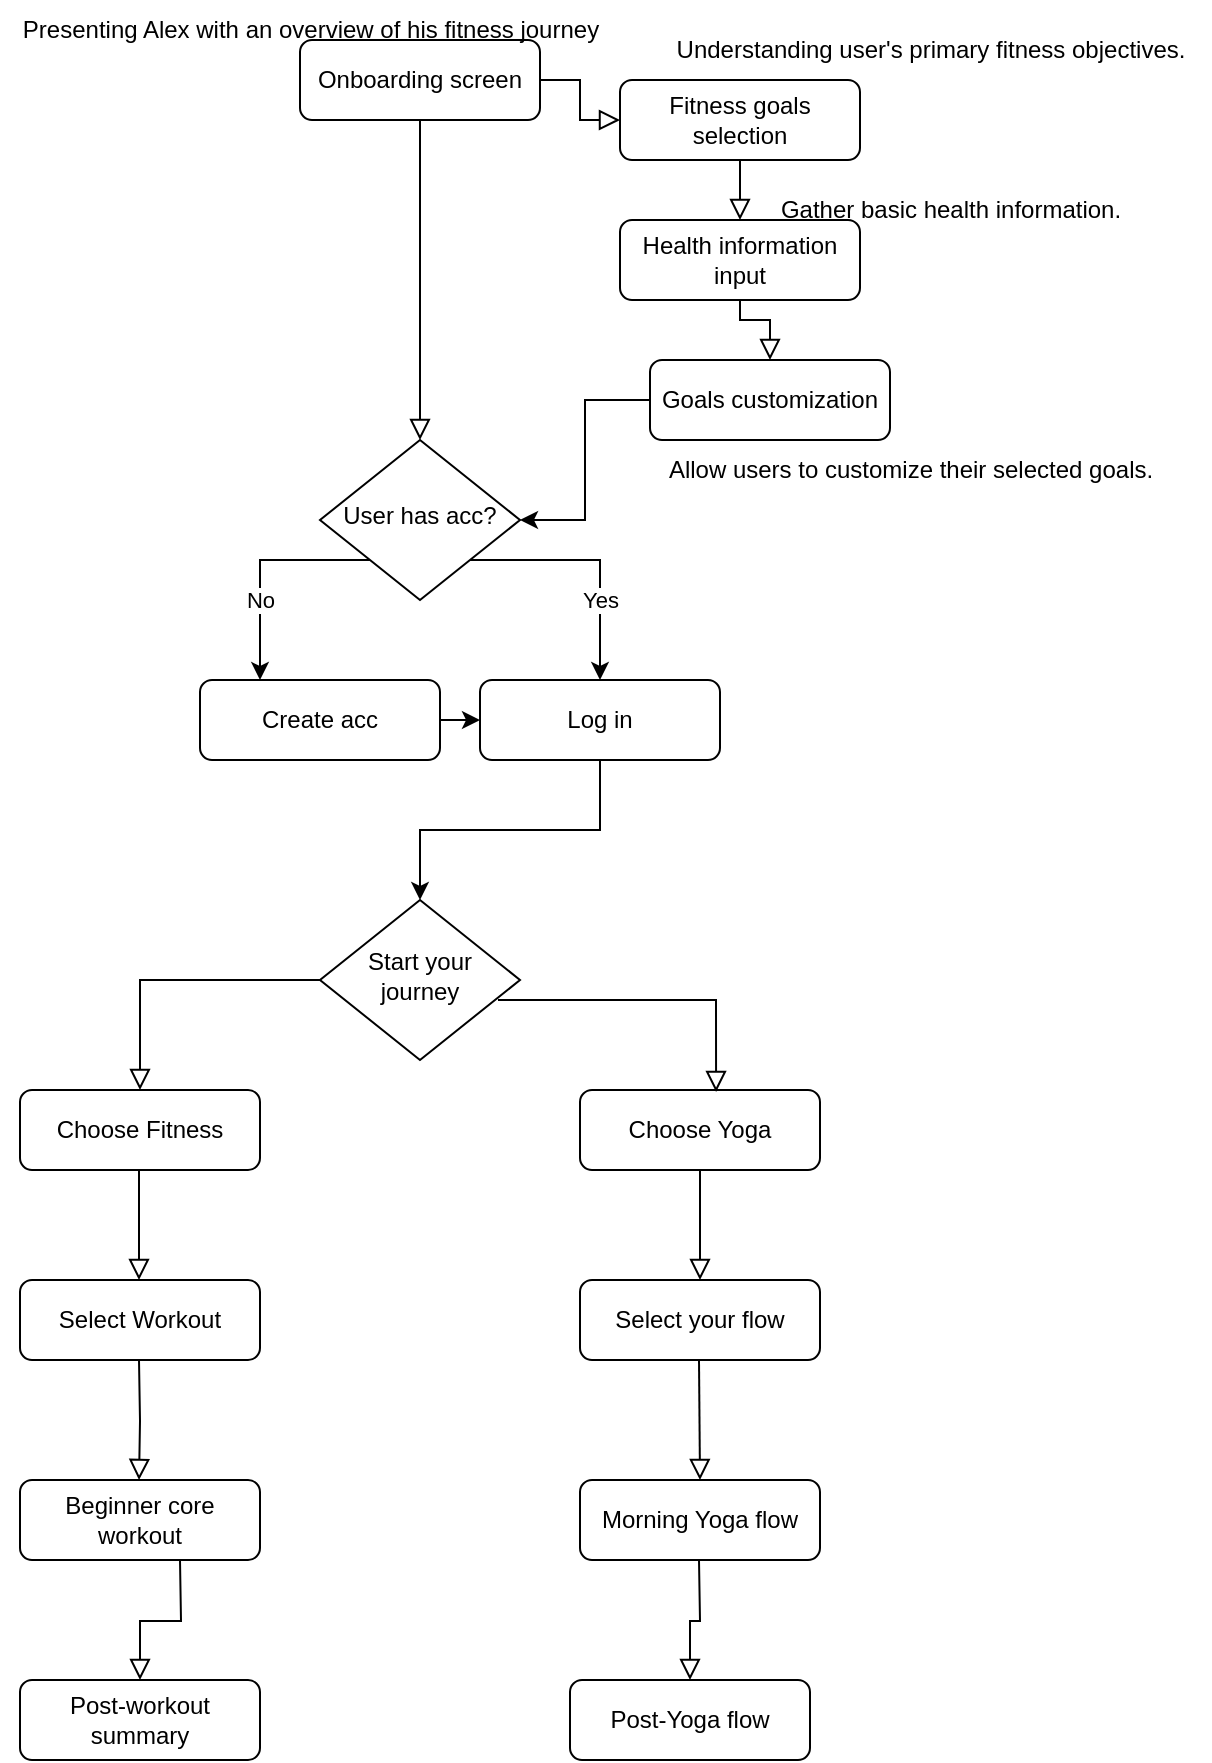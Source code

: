 <mxfile version="23.1.1" type="github">
  <diagram id="C5RBs43oDa-KdzZeNtuy" name="Page-1">
    <mxGraphModel dx="2096" dy="921" grid="1" gridSize="10" guides="1" tooltips="1" connect="1" arrows="1" fold="1" page="1" pageScale="1" pageWidth="827" pageHeight="1169" math="0" shadow="0">
      <root>
        <mxCell id="WIyWlLk6GJQsqaUBKTNV-0" />
        <mxCell id="WIyWlLk6GJQsqaUBKTNV-1" parent="WIyWlLk6GJQsqaUBKTNV-0" />
        <mxCell id="WIyWlLk6GJQsqaUBKTNV-2" value="" style="rounded=0;html=1;jettySize=auto;orthogonalLoop=1;fontSize=11;endArrow=block;endFill=0;endSize=8;strokeWidth=1;shadow=0;labelBackgroundColor=none;edgeStyle=orthogonalEdgeStyle;" parent="WIyWlLk6GJQsqaUBKTNV-1" source="WIyWlLk6GJQsqaUBKTNV-3" target="WIyWlLk6GJQsqaUBKTNV-6" edge="1">
          <mxGeometry relative="1" as="geometry" />
        </mxCell>
        <mxCell id="WIyWlLk6GJQsqaUBKTNV-3" value="Onboarding screen" style="rounded=1;whiteSpace=wrap;html=1;fontSize=12;glass=0;strokeWidth=1;shadow=0;" parent="WIyWlLk6GJQsqaUBKTNV-1" vertex="1">
          <mxGeometry x="350" y="40" width="120" height="40" as="geometry" />
        </mxCell>
        <mxCell id="WIyWlLk6GJQsqaUBKTNV-5" value="" style="edgeStyle=orthogonalEdgeStyle;rounded=0;html=1;jettySize=auto;orthogonalLoop=1;fontSize=11;endArrow=block;endFill=0;endSize=8;strokeWidth=1;shadow=0;labelBackgroundColor=none;" parent="WIyWlLk6GJQsqaUBKTNV-1" source="WIyWlLk6GJQsqaUBKTNV-3" target="WIyWlLk6GJQsqaUBKTNV-7" edge="1">
          <mxGeometry y="10" relative="1" as="geometry">
            <mxPoint as="offset" />
          </mxGeometry>
        </mxCell>
        <mxCell id="WIyWlLk6GJQsqaUBKTNV-6" value="User has acc?" style="rhombus;whiteSpace=wrap;html=1;shadow=0;fontFamily=Helvetica;fontSize=12;align=center;strokeWidth=1;spacing=6;spacingTop=-4;" parent="WIyWlLk6GJQsqaUBKTNV-1" vertex="1">
          <mxGeometry x="360" y="240" width="100" height="80" as="geometry" />
        </mxCell>
        <mxCell id="WIyWlLk6GJQsqaUBKTNV-7" value="Fitness goals selection" style="rounded=1;whiteSpace=wrap;html=1;fontSize=12;glass=0;strokeWidth=1;shadow=0;" parent="WIyWlLk6GJQsqaUBKTNV-1" vertex="1">
          <mxGeometry x="510" y="60" width="120" height="40" as="geometry" />
        </mxCell>
        <mxCell id="WIyWlLk6GJQsqaUBKTNV-8" value="" style="rounded=0;html=1;jettySize=auto;orthogonalLoop=1;fontSize=11;endArrow=block;endFill=0;endSize=8;strokeWidth=1;shadow=0;labelBackgroundColor=none;edgeStyle=orthogonalEdgeStyle;exitX=0;exitY=0.5;exitDx=0;exitDy=0;" parent="WIyWlLk6GJQsqaUBKTNV-1" source="WIyWlLk6GJQsqaUBKTNV-10" target="WIyWlLk6GJQsqaUBKTNV-11" edge="1">
          <mxGeometry x="0.333" y="20" relative="1" as="geometry">
            <mxPoint as="offset" />
          </mxGeometry>
        </mxCell>
        <mxCell id="rVRMIIOKUBStnAmdRI-a-12" value="" style="edgeStyle=orthogonalEdgeStyle;rounded=0;orthogonalLoop=1;jettySize=auto;html=1;" edge="1" parent="WIyWlLk6GJQsqaUBKTNV-1" source="WIyWlLk6GJQsqaUBKTNV-6" target="WIyWlLk6GJQsqaUBKTNV-12">
          <mxGeometry relative="1" as="geometry">
            <Array as="points">
              <mxPoint x="330" y="300" />
            </Array>
          </mxGeometry>
        </mxCell>
        <mxCell id="rVRMIIOKUBStnAmdRI-a-20" value="No" style="edgeLabel;html=1;align=center;verticalAlign=middle;resizable=0;points=[];" vertex="1" connectable="0" parent="rVRMIIOKUBStnAmdRI-a-12">
          <mxGeometry x="-0.165" y="4" relative="1" as="geometry">
            <mxPoint x="-7" y="16" as="offset" />
          </mxGeometry>
        </mxCell>
        <mxCell id="WIyWlLk6GJQsqaUBKTNV-10" value="Start your journey" style="rhombus;whiteSpace=wrap;html=1;shadow=0;fontFamily=Helvetica;fontSize=12;align=center;strokeWidth=1;spacing=6;spacingTop=-4;" parent="WIyWlLk6GJQsqaUBKTNV-1" vertex="1">
          <mxGeometry x="360" y="470" width="100" height="80" as="geometry" />
        </mxCell>
        <mxCell id="WIyWlLk6GJQsqaUBKTNV-11" value="Choose Fitness" style="rounded=1;whiteSpace=wrap;html=1;fontSize=12;glass=0;strokeWidth=1;shadow=0;" parent="WIyWlLk6GJQsqaUBKTNV-1" vertex="1">
          <mxGeometry x="210" y="565" width="120" height="40" as="geometry" />
        </mxCell>
        <mxCell id="rVRMIIOKUBStnAmdRI-a-44" value="" style="edgeStyle=orthogonalEdgeStyle;rounded=0;orthogonalLoop=1;jettySize=auto;html=1;exitX=1;exitY=0.5;exitDx=0;exitDy=0;entryX=0;entryY=0.5;entryDx=0;entryDy=0;" edge="1" parent="WIyWlLk6GJQsqaUBKTNV-1" source="WIyWlLk6GJQsqaUBKTNV-12" target="rVRMIIOKUBStnAmdRI-a-14">
          <mxGeometry relative="1" as="geometry">
            <mxPoint x="460" y="390" as="targetPoint" />
            <Array as="points">
              <mxPoint x="430" y="380" />
              <mxPoint x="430" y="380" />
            </Array>
          </mxGeometry>
        </mxCell>
        <mxCell id="WIyWlLk6GJQsqaUBKTNV-12" value="Create acc" style="rounded=1;whiteSpace=wrap;html=1;fontSize=12;glass=0;strokeWidth=1;shadow=0;" parent="WIyWlLk6GJQsqaUBKTNV-1" vertex="1">
          <mxGeometry x="300" y="360" width="120" height="40" as="geometry" />
        </mxCell>
        <mxCell id="rVRMIIOKUBStnAmdRI-a-0" value="" style="edgeStyle=orthogonalEdgeStyle;rounded=0;html=1;jettySize=auto;orthogonalLoop=1;fontSize=11;endArrow=block;endFill=0;endSize=8;strokeWidth=1;shadow=0;labelBackgroundColor=none;exitX=0.5;exitY=1;exitDx=0;exitDy=0;entryX=0.5;entryY=0;entryDx=0;entryDy=0;" edge="1" parent="WIyWlLk6GJQsqaUBKTNV-1" source="WIyWlLk6GJQsqaUBKTNV-7" target="rVRMIIOKUBStnAmdRI-a-8">
          <mxGeometry y="10" relative="1" as="geometry">
            <mxPoint as="offset" />
            <mxPoint x="580" y="200" as="sourcePoint" />
            <mxPoint x="700" y="260" as="targetPoint" />
          </mxGeometry>
        </mxCell>
        <mxCell id="rVRMIIOKUBStnAmdRI-a-1" value="Presenting Alex with an overview of his fitness journey" style="text;html=1;align=center;verticalAlign=middle;resizable=0;points=[];autosize=1;strokeColor=none;fillColor=none;" vertex="1" parent="WIyWlLk6GJQsqaUBKTNV-1">
          <mxGeometry x="200" y="20" width="310" height="30" as="geometry" />
        </mxCell>
        <mxCell id="rVRMIIOKUBStnAmdRI-a-42" value="" style="edgeStyle=orthogonalEdgeStyle;rounded=0;orthogonalLoop=1;jettySize=auto;html=1;" edge="1" parent="WIyWlLk6GJQsqaUBKTNV-1" source="rVRMIIOKUBStnAmdRI-a-4" target="WIyWlLk6GJQsqaUBKTNV-6">
          <mxGeometry relative="1" as="geometry" />
        </mxCell>
        <mxCell id="rVRMIIOKUBStnAmdRI-a-4" value="Goals customization" style="rounded=1;whiteSpace=wrap;html=1;fontSize=12;glass=0;strokeWidth=1;shadow=0;" vertex="1" parent="WIyWlLk6GJQsqaUBKTNV-1">
          <mxGeometry x="525" y="200" width="120" height="40" as="geometry" />
        </mxCell>
        <mxCell id="rVRMIIOKUBStnAmdRI-a-6" value="Understanding user&#39;s primary fitness objectives." style="text;html=1;align=center;verticalAlign=middle;resizable=0;points=[];autosize=1;strokeColor=none;fillColor=none;" vertex="1" parent="WIyWlLk6GJQsqaUBKTNV-1">
          <mxGeometry x="525" y="30" width="280" height="30" as="geometry" />
        </mxCell>
        <mxCell id="rVRMIIOKUBStnAmdRI-a-7" value="Allow users to customize their selected goals." style="text;html=1;align=center;verticalAlign=middle;resizable=0;points=[];autosize=1;strokeColor=none;fillColor=none;" vertex="1" parent="WIyWlLk6GJQsqaUBKTNV-1">
          <mxGeometry x="520" y="240" width="270" height="30" as="geometry" />
        </mxCell>
        <mxCell id="rVRMIIOKUBStnAmdRI-a-8" value="Health information input" style="rounded=1;whiteSpace=wrap;html=1;fontSize=12;glass=0;strokeWidth=1;shadow=0;" vertex="1" parent="WIyWlLk6GJQsqaUBKTNV-1">
          <mxGeometry x="510" y="130" width="120" height="40" as="geometry" />
        </mxCell>
        <mxCell id="rVRMIIOKUBStnAmdRI-a-10" value="" style="edgeStyle=orthogonalEdgeStyle;rounded=0;html=1;jettySize=auto;orthogonalLoop=1;fontSize=11;endArrow=block;endFill=0;endSize=8;strokeWidth=1;shadow=0;labelBackgroundColor=none;exitX=0.5;exitY=1;exitDx=0;exitDy=0;entryX=0.5;entryY=0;entryDx=0;entryDy=0;" edge="1" parent="WIyWlLk6GJQsqaUBKTNV-1" source="rVRMIIOKUBStnAmdRI-a-8" target="rVRMIIOKUBStnAmdRI-a-4">
          <mxGeometry y="10" relative="1" as="geometry">
            <mxPoint as="offset" />
            <mxPoint x="760" y="150" as="sourcePoint" />
            <mxPoint x="750" y="200" as="targetPoint" />
            <Array as="points">
              <mxPoint x="570" y="180" />
              <mxPoint x="585" y="180" />
            </Array>
          </mxGeometry>
        </mxCell>
        <mxCell id="rVRMIIOKUBStnAmdRI-a-11" value="Gather basic health information." style="text;html=1;align=center;verticalAlign=middle;resizable=0;points=[];autosize=1;strokeColor=none;fillColor=none;" vertex="1" parent="WIyWlLk6GJQsqaUBKTNV-1">
          <mxGeometry x="580" y="110" width="190" height="30" as="geometry" />
        </mxCell>
        <mxCell id="rVRMIIOKUBStnAmdRI-a-14" value="Log in" style="rounded=1;whiteSpace=wrap;html=1;fontSize=12;glass=0;strokeWidth=1;shadow=0;" vertex="1" parent="WIyWlLk6GJQsqaUBKTNV-1">
          <mxGeometry x="440" y="360" width="120" height="40" as="geometry" />
        </mxCell>
        <mxCell id="rVRMIIOKUBStnAmdRI-a-16" value="Choose Yoga" style="rounded=1;whiteSpace=wrap;html=1;fontSize=12;glass=0;strokeWidth=1;shadow=0;" vertex="1" parent="WIyWlLk6GJQsqaUBKTNV-1">
          <mxGeometry x="490" y="565" width="120" height="40" as="geometry" />
        </mxCell>
        <mxCell id="rVRMIIOKUBStnAmdRI-a-17" value="" style="edgeStyle=orthogonalEdgeStyle;rounded=0;orthogonalLoop=1;jettySize=auto;html=1;exitX=0.5;exitY=1;exitDx=0;exitDy=0;entryX=0.5;entryY=0;entryDx=0;entryDy=0;" edge="1" parent="WIyWlLk6GJQsqaUBKTNV-1" source="rVRMIIOKUBStnAmdRI-a-14" target="WIyWlLk6GJQsqaUBKTNV-10">
          <mxGeometry relative="1" as="geometry">
            <mxPoint x="370" y="290" as="sourcePoint" />
            <mxPoint x="350" y="500" as="targetPoint" />
          </mxGeometry>
        </mxCell>
        <mxCell id="rVRMIIOKUBStnAmdRI-a-18" value="" style="rounded=0;html=1;jettySize=auto;orthogonalLoop=1;fontSize=11;endArrow=block;endFill=0;endSize=8;strokeWidth=1;shadow=0;labelBackgroundColor=none;edgeStyle=orthogonalEdgeStyle;exitX=0.89;exitY=0.625;exitDx=0;exitDy=0;exitPerimeter=0;entryX=0.567;entryY=0.025;entryDx=0;entryDy=0;entryPerimeter=0;" edge="1" parent="WIyWlLk6GJQsqaUBKTNV-1" source="WIyWlLk6GJQsqaUBKTNV-10" target="rVRMIIOKUBStnAmdRI-a-16">
          <mxGeometry x="0.333" y="20" relative="1" as="geometry">
            <mxPoint as="offset" />
            <mxPoint x="370" y="520" as="sourcePoint" />
            <mxPoint x="250" y="575" as="targetPoint" />
          </mxGeometry>
        </mxCell>
        <mxCell id="rVRMIIOKUBStnAmdRI-a-22" value="" style="edgeStyle=orthogonalEdgeStyle;rounded=0;orthogonalLoop=1;jettySize=auto;html=1;exitX=1;exitY=1;exitDx=0;exitDy=0;entryX=0.5;entryY=0;entryDx=0;entryDy=0;" edge="1" parent="WIyWlLk6GJQsqaUBKTNV-1" source="WIyWlLk6GJQsqaUBKTNV-6" target="rVRMIIOKUBStnAmdRI-a-14">
          <mxGeometry relative="1" as="geometry">
            <mxPoint x="435" y="300" as="sourcePoint" />
            <mxPoint x="640" y="320" as="targetPoint" />
            <Array as="points">
              <mxPoint x="500" y="300" />
            </Array>
          </mxGeometry>
        </mxCell>
        <mxCell id="rVRMIIOKUBStnAmdRI-a-28" value="Yes" style="edgeLabel;html=1;align=center;verticalAlign=middle;resizable=0;points=[];" vertex="1" connectable="0" parent="rVRMIIOKUBStnAmdRI-a-22">
          <mxGeometry x="0.186" y="6" relative="1" as="geometry">
            <mxPoint x="-6" y="11" as="offset" />
          </mxGeometry>
        </mxCell>
        <mxCell id="rVRMIIOKUBStnAmdRI-a-29" value="Select Workout" style="rounded=1;whiteSpace=wrap;html=1;fontSize=12;glass=0;strokeWidth=1;shadow=0;" vertex="1" parent="WIyWlLk6GJQsqaUBKTNV-1">
          <mxGeometry x="210" y="660" width="120" height="40" as="geometry" />
        </mxCell>
        <mxCell id="rVRMIIOKUBStnAmdRI-a-30" value="Beginner core workout" style="rounded=1;whiteSpace=wrap;html=1;fontSize=12;glass=0;strokeWidth=1;shadow=0;" vertex="1" parent="WIyWlLk6GJQsqaUBKTNV-1">
          <mxGeometry x="210" y="760" width="120" height="40" as="geometry" />
        </mxCell>
        <mxCell id="rVRMIIOKUBStnAmdRI-a-31" value="Post-workout summary" style="rounded=1;whiteSpace=wrap;html=1;fontSize=12;glass=0;strokeWidth=1;shadow=0;" vertex="1" parent="WIyWlLk6GJQsqaUBKTNV-1">
          <mxGeometry x="210" y="860" width="120" height="40" as="geometry" />
        </mxCell>
        <mxCell id="rVRMIIOKUBStnAmdRI-a-32" value="Select your flow" style="rounded=1;whiteSpace=wrap;html=1;fontSize=12;glass=0;strokeWidth=1;shadow=0;" vertex="1" parent="WIyWlLk6GJQsqaUBKTNV-1">
          <mxGeometry x="490" y="660" width="120" height="40" as="geometry" />
        </mxCell>
        <mxCell id="rVRMIIOKUBStnAmdRI-a-33" value="Morning Yoga flow" style="rounded=1;whiteSpace=wrap;html=1;fontSize=12;glass=0;strokeWidth=1;shadow=0;" vertex="1" parent="WIyWlLk6GJQsqaUBKTNV-1">
          <mxGeometry x="490" y="760" width="120" height="40" as="geometry" />
        </mxCell>
        <mxCell id="rVRMIIOKUBStnAmdRI-a-34" value="Post-Yoga flow" style="rounded=1;whiteSpace=wrap;html=1;fontSize=12;glass=0;strokeWidth=1;shadow=0;" vertex="1" parent="WIyWlLk6GJQsqaUBKTNV-1">
          <mxGeometry x="485" y="860" width="120" height="40" as="geometry" />
        </mxCell>
        <mxCell id="rVRMIIOKUBStnAmdRI-a-35" value="" style="rounded=0;html=1;jettySize=auto;orthogonalLoop=1;fontSize=11;endArrow=block;endFill=0;endSize=8;strokeWidth=1;shadow=0;labelBackgroundColor=none;edgeStyle=orthogonalEdgeStyle;exitX=0.5;exitY=1;exitDx=0;exitDy=0;entryX=0.5;entryY=0;entryDx=0;entryDy=0;" edge="1" parent="WIyWlLk6GJQsqaUBKTNV-1" source="rVRMIIOKUBStnAmdRI-a-16" target="rVRMIIOKUBStnAmdRI-a-32">
          <mxGeometry x="0.333" y="20" relative="1" as="geometry">
            <mxPoint as="offset" />
            <mxPoint x="459" y="530" as="sourcePoint" />
            <mxPoint x="568" y="576" as="targetPoint" />
          </mxGeometry>
        </mxCell>
        <mxCell id="rVRMIIOKUBStnAmdRI-a-37" value="" style="rounded=0;html=1;jettySize=auto;orthogonalLoop=1;fontSize=11;endArrow=block;endFill=0;endSize=8;strokeWidth=1;shadow=0;labelBackgroundColor=none;edgeStyle=orthogonalEdgeStyle;exitX=0.5;exitY=1;exitDx=0;exitDy=0;entryX=0.5;entryY=0;entryDx=0;entryDy=0;" edge="1" parent="WIyWlLk6GJQsqaUBKTNV-1" target="rVRMIIOKUBStnAmdRI-a-33">
          <mxGeometry x="0.333" y="20" relative="1" as="geometry">
            <mxPoint as="offset" />
            <mxPoint x="549.5" y="700" as="sourcePoint" />
            <mxPoint x="549.5" y="755" as="targetPoint" />
          </mxGeometry>
        </mxCell>
        <mxCell id="rVRMIIOKUBStnAmdRI-a-38" value="" style="rounded=0;html=1;jettySize=auto;orthogonalLoop=1;fontSize=11;endArrow=block;endFill=0;endSize=8;strokeWidth=1;shadow=0;labelBackgroundColor=none;edgeStyle=orthogonalEdgeStyle;exitX=0.5;exitY=1;exitDx=0;exitDy=0;" edge="1" parent="WIyWlLk6GJQsqaUBKTNV-1" target="rVRMIIOKUBStnAmdRI-a-34">
          <mxGeometry x="0.333" y="20" relative="1" as="geometry">
            <mxPoint as="offset" />
            <mxPoint x="549.5" y="800" as="sourcePoint" />
            <mxPoint x="550" y="860" as="targetPoint" />
          </mxGeometry>
        </mxCell>
        <mxCell id="rVRMIIOKUBStnAmdRI-a-39" value="" style="rounded=0;html=1;jettySize=auto;orthogonalLoop=1;fontSize=11;endArrow=block;endFill=0;endSize=8;strokeWidth=1;shadow=0;labelBackgroundColor=none;edgeStyle=orthogonalEdgeStyle;exitX=0.5;exitY=1;exitDx=0;exitDy=0;entryX=0.5;entryY=0;entryDx=0;entryDy=0;" edge="1" parent="WIyWlLk6GJQsqaUBKTNV-1">
          <mxGeometry x="0.333" y="20" relative="1" as="geometry">
            <mxPoint as="offset" />
            <mxPoint x="269.5" y="605" as="sourcePoint" />
            <mxPoint x="269.5" y="660" as="targetPoint" />
          </mxGeometry>
        </mxCell>
        <mxCell id="rVRMIIOKUBStnAmdRI-a-40" value="" style="rounded=0;html=1;jettySize=auto;orthogonalLoop=1;fontSize=11;endArrow=block;endFill=0;endSize=8;strokeWidth=1;shadow=0;labelBackgroundColor=none;edgeStyle=orthogonalEdgeStyle;exitX=0.5;exitY=1;exitDx=0;exitDy=0;entryX=0.496;entryY=0;entryDx=0;entryDy=0;entryPerimeter=0;" edge="1" parent="WIyWlLk6GJQsqaUBKTNV-1" target="rVRMIIOKUBStnAmdRI-a-30">
          <mxGeometry x="0.333" y="20" relative="1" as="geometry">
            <mxPoint as="offset" />
            <mxPoint x="269.5" y="700" as="sourcePoint" />
            <mxPoint x="269.5" y="755" as="targetPoint" />
          </mxGeometry>
        </mxCell>
        <mxCell id="rVRMIIOKUBStnAmdRI-a-41" value="" style="rounded=0;html=1;jettySize=auto;orthogonalLoop=1;fontSize=11;endArrow=block;endFill=0;endSize=8;strokeWidth=1;shadow=0;labelBackgroundColor=none;edgeStyle=orthogonalEdgeStyle;exitX=0.5;exitY=1;exitDx=0;exitDy=0;" edge="1" parent="WIyWlLk6GJQsqaUBKTNV-1" target="rVRMIIOKUBStnAmdRI-a-31">
          <mxGeometry x="0.333" y="20" relative="1" as="geometry">
            <mxPoint as="offset" />
            <mxPoint x="290" y="800" as="sourcePoint" />
            <mxPoint x="290.5" y="860" as="targetPoint" />
          </mxGeometry>
        </mxCell>
      </root>
    </mxGraphModel>
  </diagram>
</mxfile>
